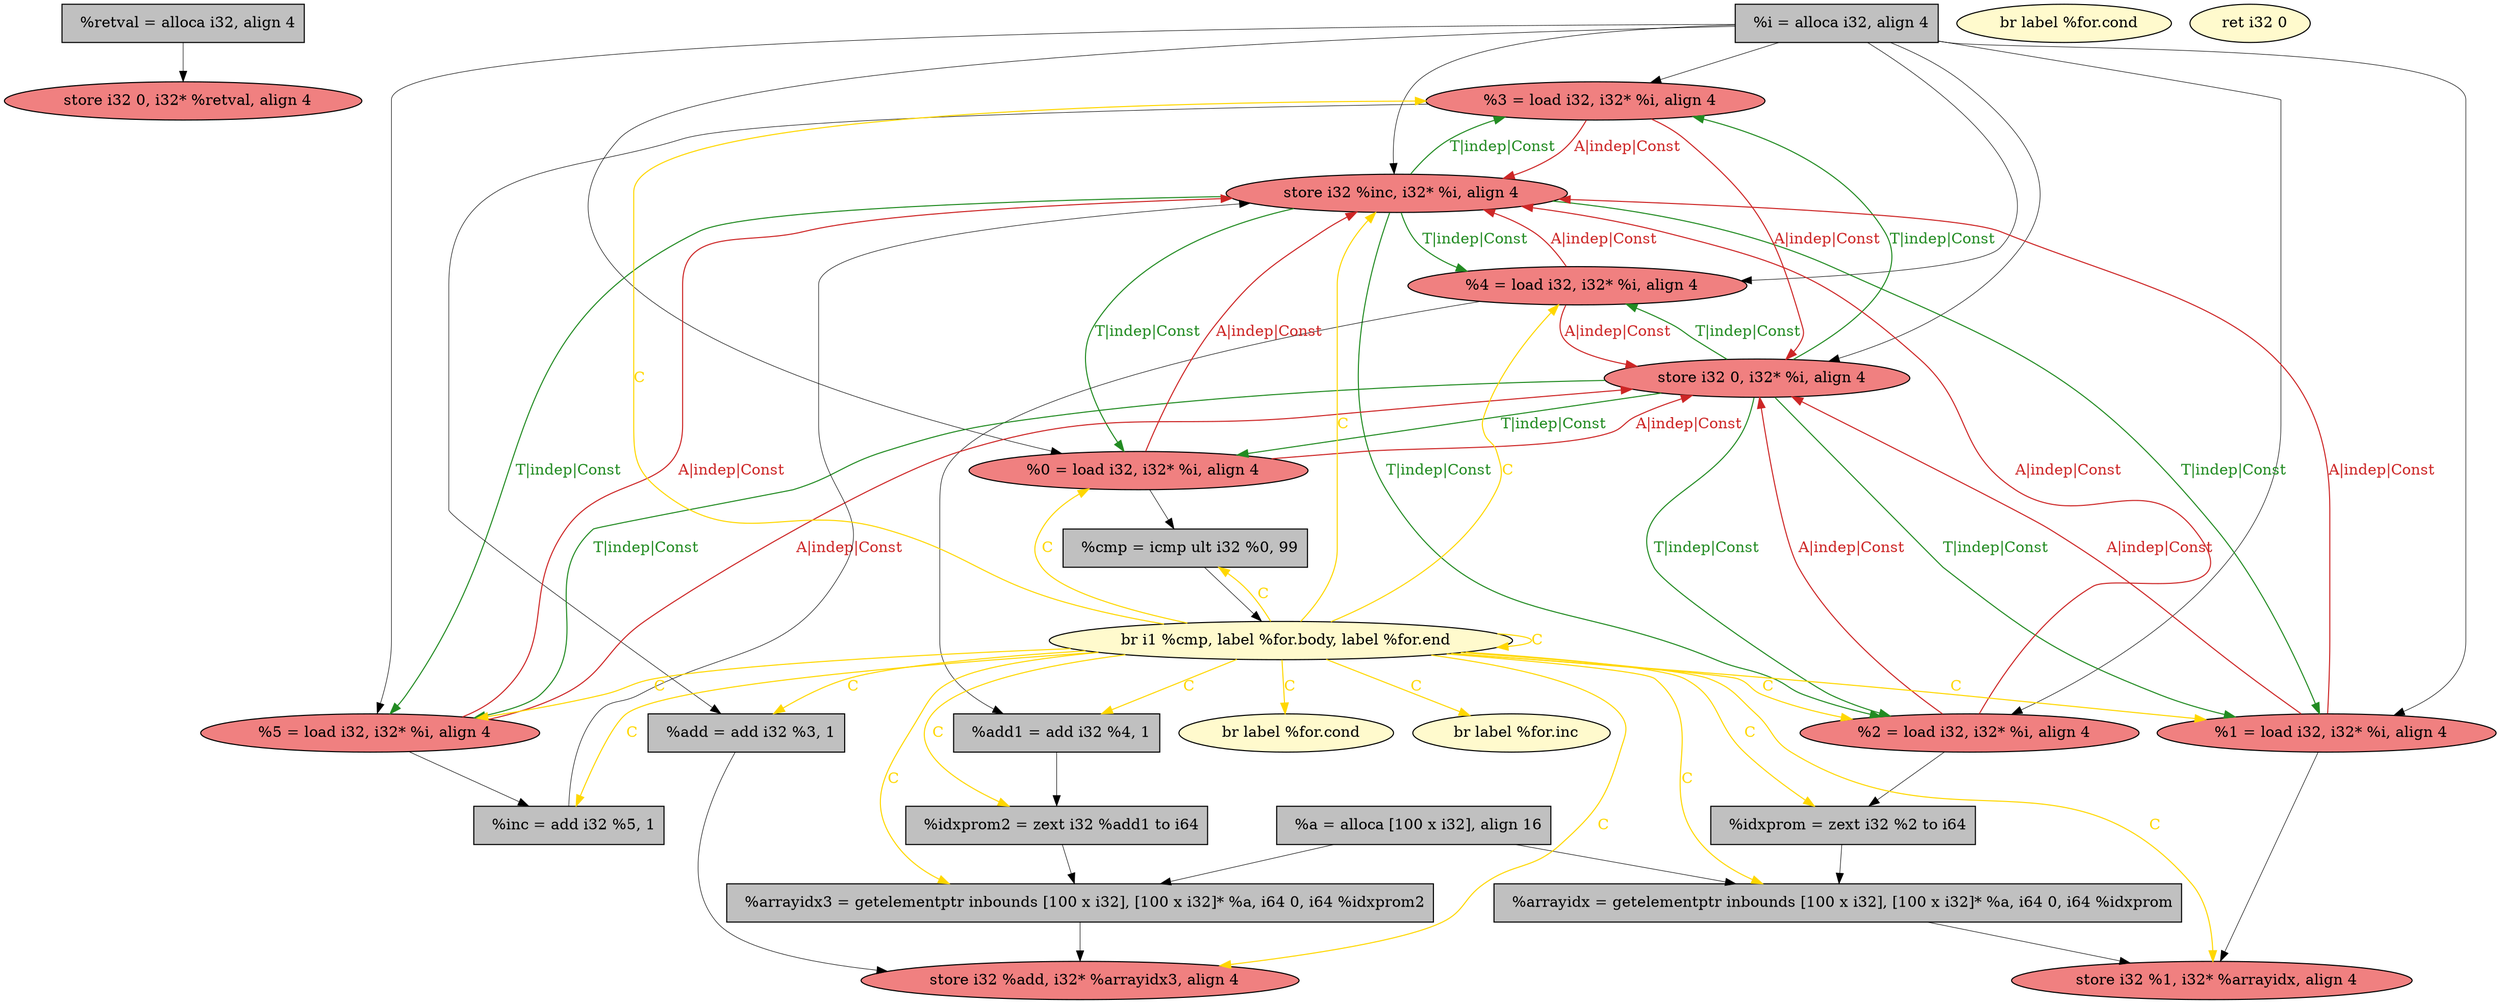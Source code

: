 
digraph G {


node25 [fillcolor=grey,label="  %retval = alloca i32, align 4",shape=rectangle,style=filled ]
node22 [fillcolor=lightcoral,label="  store i32 %1, i32* %arrayidx, align 4",shape=ellipse,style=filled ]
node21 [fillcolor=lightcoral,label="  store i32 0, i32* %retval, align 4",shape=ellipse,style=filled ]
node20 [fillcolor=grey,label="  %i = alloca i32, align 4",shape=rectangle,style=filled ]
node19 [fillcolor=lightcoral,label="  store i32 %inc, i32* %i, align 4",shape=ellipse,style=filled ]
node18 [fillcolor=lightcoral,label="  %4 = load i32, i32* %i, align 4",shape=ellipse,style=filled ]
node17 [fillcolor=grey,label="  %arrayidx3 = getelementptr inbounds [100 x i32], [100 x i32]* %a, i64 0, i64 %idxprom2",shape=rectangle,style=filled ]
node16 [fillcolor=grey,label="  %a = alloca [100 x i32], align 16",shape=rectangle,style=filled ]
node4 [fillcolor=grey,label="  %add1 = add i32 %4, 1",shape=rectangle,style=filled ]
node8 [fillcolor=grey,label="  %add = add i32 %3, 1",shape=rectangle,style=filled ]
node26 [fillcolor=lemonchiffon,label="  br label %for.cond",shape=ellipse,style=filled ]
node15 [fillcolor=lightcoral,label="  store i32 %add, i32* %arrayidx3, align 4",shape=ellipse,style=filled ]
node0 [fillcolor=lightcoral,label="  %3 = load i32, i32* %i, align 4",shape=ellipse,style=filled ]
node24 [fillcolor=lightcoral,label="  store i32 0, i32* %i, align 4",shape=ellipse,style=filled ]
node11 [fillcolor=grey,label="  %idxprom2 = zext i32 %add1 to i64",shape=rectangle,style=filled ]
node3 [fillcolor=grey,label="  %idxprom = zext i32 %2 to i64",shape=rectangle,style=filled ]
node2 [fillcolor=lemonchiffon,label="  br label %for.cond",shape=ellipse,style=filled ]
node12 [fillcolor=lightcoral,label="  %5 = load i32, i32* %i, align 4",shape=ellipse,style=filled ]
node13 [fillcolor=lemonchiffon,label="  ret i32 0",shape=ellipse,style=filled ]
node1 [fillcolor=lightcoral,label="  %2 = load i32, i32* %i, align 4",shape=ellipse,style=filled ]
node6 [fillcolor=grey,label="  %cmp = icmp ult i32 %0, 99",shape=rectangle,style=filled ]
node14 [fillcolor=grey,label="  %inc = add i32 %5, 1",shape=rectangle,style=filled ]
node7 [fillcolor=lightcoral,label="  %0 = load i32, i32* %i, align 4",shape=ellipse,style=filled ]
node23 [fillcolor=lemonchiffon,label="  br label %for.inc",shape=ellipse,style=filled ]
node9 [fillcolor=grey,label="  %arrayidx = getelementptr inbounds [100 x i32], [100 x i32]* %a, i64 0, i64 %idxprom",shape=rectangle,style=filled ]
node5 [fillcolor=lemonchiffon,label="  br i1 %cmp, label %for.body, label %for.end",shape=ellipse,style=filled ]
node10 [fillcolor=lightcoral,label="  %1 = load i32, i32* %i, align 4",shape=ellipse,style=filled ]

node1->node19 [style=solid,color=firebrick3,label="A|indep|Const",penwidth=1.0,fontcolor=firebrick3 ]
node4->node11 [style=solid,color=black,label="",penwidth=0.5,fontcolor=black ]
node24->node1 [style=solid,color=forestgreen,label="T|indep|Const",penwidth=1.0,fontcolor=forestgreen ]
node6->node5 [style=solid,color=black,label="",penwidth=0.5,fontcolor=black ]
node18->node24 [style=solid,color=firebrick3,label="A|indep|Const",penwidth=1.0,fontcolor=firebrick3 ]
node5->node6 [style=solid,color=gold,label="C",penwidth=1.0,fontcolor=gold ]
node24->node10 [style=solid,color=forestgreen,label="T|indep|Const",penwidth=1.0,fontcolor=forestgreen ]
node10->node24 [style=solid,color=firebrick3,label="A|indep|Const",penwidth=1.0,fontcolor=firebrick3 ]
node5->node14 [style=solid,color=gold,label="C",penwidth=1.0,fontcolor=gold ]
node5->node7 [style=solid,color=gold,label="C",penwidth=1.0,fontcolor=gold ]
node7->node6 [style=solid,color=black,label="",penwidth=0.5,fontcolor=black ]
node16->node9 [style=solid,color=black,label="",penwidth=0.5,fontcolor=black ]
node20->node10 [style=solid,color=black,label="",penwidth=0.5,fontcolor=black ]
node20->node1 [style=solid,color=black,label="",penwidth=0.5,fontcolor=black ]
node1->node3 [style=solid,color=black,label="",penwidth=0.5,fontcolor=black ]
node1->node24 [style=solid,color=firebrick3,label="A|indep|Const",penwidth=1.0,fontcolor=firebrick3 ]
node20->node0 [style=solid,color=black,label="",penwidth=0.5,fontcolor=black ]
node25->node21 [style=solid,color=black,label="",penwidth=0.5,fontcolor=black ]
node17->node15 [style=solid,color=black,label="",penwidth=0.5,fontcolor=black ]
node0->node8 [style=solid,color=black,label="",penwidth=0.5,fontcolor=black ]
node12->node19 [style=solid,color=firebrick3,label="A|indep|Const",penwidth=1.0,fontcolor=firebrick3 ]
node19->node12 [style=solid,color=forestgreen,label="T|indep|Const",penwidth=1.0,fontcolor=forestgreen ]
node20->node24 [style=solid,color=black,label="",penwidth=0.5,fontcolor=black ]
node10->node19 [style=solid,color=firebrick3,label="A|indep|Const",penwidth=1.0,fontcolor=firebrick3 ]
node19->node0 [style=solid,color=forestgreen,label="T|indep|Const",penwidth=1.0,fontcolor=forestgreen ]
node5->node23 [style=solid,color=gold,label="C",penwidth=1.0,fontcolor=gold ]
node0->node19 [style=solid,color=firebrick3,label="A|indep|Const",penwidth=1.0,fontcolor=firebrick3 ]
node3->node9 [style=solid,color=black,label="",penwidth=0.5,fontcolor=black ]
node18->node19 [style=solid,color=firebrick3,label="A|indep|Const",penwidth=1.0,fontcolor=firebrick3 ]
node24->node12 [style=solid,color=forestgreen,label="T|indep|Const",penwidth=1.0,fontcolor=forestgreen ]
node5->node2 [style=solid,color=gold,label="C",penwidth=1.0,fontcolor=gold ]
node14->node19 [style=solid,color=black,label="",penwidth=0.5,fontcolor=black ]
node5->node11 [style=solid,color=gold,label="C",penwidth=1.0,fontcolor=gold ]
node5->node4 [style=solid,color=gold,label="C",penwidth=1.0,fontcolor=gold ]
node7->node24 [style=solid,color=firebrick3,label="A|indep|Const",penwidth=1.0,fontcolor=firebrick3 ]
node8->node15 [style=solid,color=black,label="",penwidth=0.5,fontcolor=black ]
node5->node19 [style=solid,color=gold,label="C",penwidth=1.0,fontcolor=gold ]
node5->node18 [style=solid,color=gold,label="C",penwidth=1.0,fontcolor=gold ]
node19->node10 [style=solid,color=forestgreen,label="T|indep|Const",penwidth=1.0,fontcolor=forestgreen ]
node5->node12 [style=solid,color=gold,label="C",penwidth=1.0,fontcolor=gold ]
node12->node24 [style=solid,color=firebrick3,label="A|indep|Const",penwidth=1.0,fontcolor=firebrick3 ]
node5->node5 [style=solid,color=gold,label="C",penwidth=1.0,fontcolor=gold ]
node5->node3 [style=solid,color=gold,label="C",penwidth=1.0,fontcolor=gold ]
node5->node8 [style=solid,color=gold,label="C",penwidth=1.0,fontcolor=gold ]
node5->node9 [style=solid,color=gold,label="C",penwidth=1.0,fontcolor=gold ]
node5->node0 [style=solid,color=gold,label="C",penwidth=1.0,fontcolor=gold ]
node16->node17 [style=solid,color=black,label="",penwidth=0.5,fontcolor=black ]
node5->node10 [style=solid,color=gold,label="C",penwidth=1.0,fontcolor=gold ]
node20->node7 [style=solid,color=black,label="",penwidth=0.5,fontcolor=black ]
node24->node18 [style=solid,color=forestgreen,label="T|indep|Const",penwidth=1.0,fontcolor=forestgreen ]
node5->node15 [style=solid,color=gold,label="C",penwidth=1.0,fontcolor=gold ]
node7->node19 [style=solid,color=firebrick3,label="A|indep|Const",penwidth=1.0,fontcolor=firebrick3 ]
node5->node17 [style=solid,color=gold,label="C",penwidth=1.0,fontcolor=gold ]
node19->node7 [style=solid,color=forestgreen,label="T|indep|Const",penwidth=1.0,fontcolor=forestgreen ]
node5->node1 [style=solid,color=gold,label="C",penwidth=1.0,fontcolor=gold ]
node12->node14 [style=solid,color=black,label="",penwidth=0.5,fontcolor=black ]
node19->node18 [style=solid,color=forestgreen,label="T|indep|Const",penwidth=1.0,fontcolor=forestgreen ]
node24->node7 [style=solid,color=forestgreen,label="T|indep|Const",penwidth=1.0,fontcolor=forestgreen ]
node0->node24 [style=solid,color=firebrick3,label="A|indep|Const",penwidth=1.0,fontcolor=firebrick3 ]
node19->node1 [style=solid,color=forestgreen,label="T|indep|Const",penwidth=1.0,fontcolor=forestgreen ]
node24->node0 [style=solid,color=forestgreen,label="T|indep|Const",penwidth=1.0,fontcolor=forestgreen ]
node5->node22 [style=solid,color=gold,label="C",penwidth=1.0,fontcolor=gold ]
node10->node22 [style=solid,color=black,label="",penwidth=0.5,fontcolor=black ]
node9->node22 [style=solid,color=black,label="",penwidth=0.5,fontcolor=black ]
node11->node17 [style=solid,color=black,label="",penwidth=0.5,fontcolor=black ]
node20->node19 [style=solid,color=black,label="",penwidth=0.5,fontcolor=black ]
node20->node18 [style=solid,color=black,label="",penwidth=0.5,fontcolor=black ]
node20->node12 [style=solid,color=black,label="",penwidth=0.5,fontcolor=black ]
node18->node4 [style=solid,color=black,label="",penwidth=0.5,fontcolor=black ]


}
